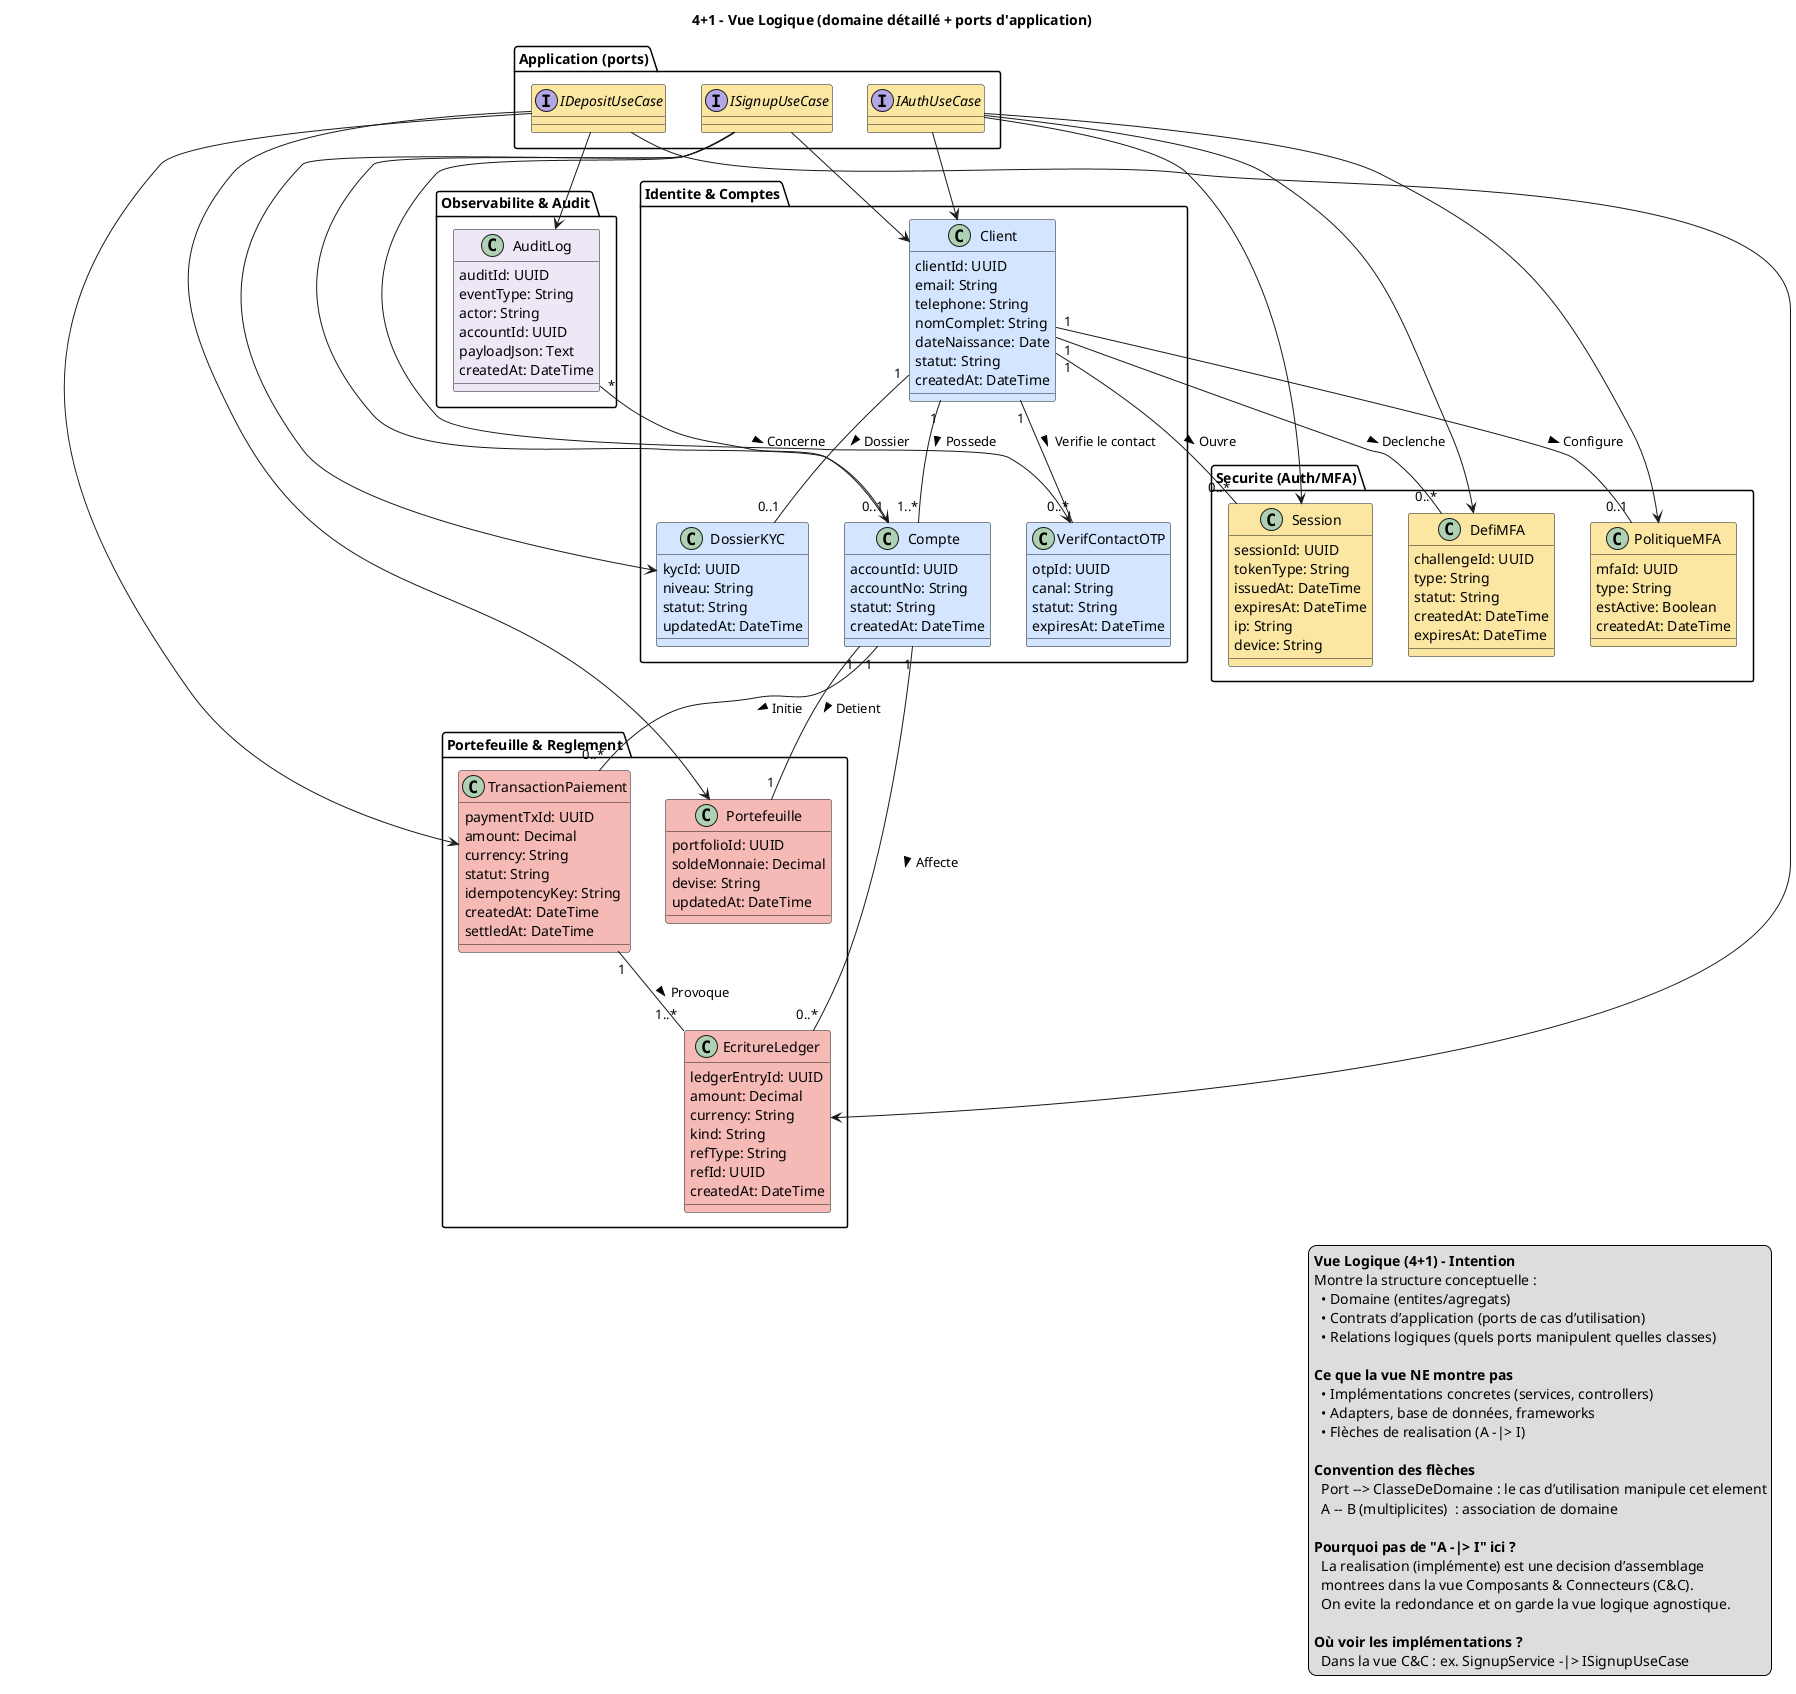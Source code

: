 @startuml
title 4+1 - Vue Logique (domaine détaillé + ports d'application)

hide stereotype
skinparam class {
  BackgroundColor<<APP>> #FBE6A2
  BackgroundColor<<ID>>  #D3E5FF
  BackgroundColor<<SEC>> #FBE6A2
  BackgroundColor<<PFR>> #F5BAB5
  BackgroundColor<<OBS>> #EDE7F6
}

' =======================
' Application (ports = contrats d'UC)
' =======================
package "Application (ports)" {
  interface ISignupUseCase <<APP>>
  interface IAuthUseCase <<APP>>
  interface IDepositUseCase <<APP>>
}

' =======================
' Identite & Comptes
' =======================
package "Identite & Comptes" {
  class Client <<ID>> {
    clientId: UUID
    email: String
    telephone: String
    nomComplet: String
    dateNaissance: Date
    statut: String
    createdAt: DateTime
  }

  class Compte <<ID>> {
    accountId: UUID
    accountNo: String
    statut: String
    createdAt: DateTime
  }

  class "DossierKYC" as DossierKYC <<ID>> {
    kycId: UUID
    niveau: String
    statut: String
    updatedAt: DateTime
  }

 class "VerifContactOTP" as VerifContactOTP <<ID>> {
    otpId: UUID
    canal: String
    statut: String
    expiresAt: DateTime
  }
}

' =======================
' Securite (Auth/MFA)
' =======================
package "Securite (Auth/MFA)" {
  class Session <<SEC>> {
    sessionId: UUID
    tokenType: String
    issuedAt: DateTime
    expiresAt: DateTime
    ip: String
    device: String
  }

  class "PolitiqueMFA" as MFAPolicy <<SEC>> {
    mfaId: UUID
    type: String
    estActive: Boolean
    createdAt: DateTime
  }

  class "DefiMFA" as MFAChallenge <<SEC>> {
    challengeId: UUID
    type: String
    statut: String
    createdAt: DateTime
    expiresAt: DateTime
  }
}

' =======================
' Portefeuille & Reglement
' =======================
package "Portefeuille & Reglement" {
  class Portefeuille <<PFR>> {
    portfolioId: UUID
    soldeMonnaie: Decimal
    devise: String
    updatedAt: DateTime
  }

  class "TransactionPaiement" as PayTx <<PFR>> {
    paymentTxId: UUID
    amount: Decimal
    currency: String
    statut: String
    idempotencyKey: String
    createdAt: DateTime
    settledAt: DateTime
  }

  class "EcritureLedger" as Ledger <<PFR>> {
    ledgerEntryId: UUID
    amount: Decimal
    currency: String
    kind: String
    refType: String
    refId: UUID
    createdAt: DateTime
  }
}

' =======================
' Observabilite & Audit
' =======================
package "Observabilite & Audit" {
  class AuditLog <<OBS>> {
    auditId: UUID
    eventType: String
    actor: String
    accountId: UUID
    payloadJson: Text
    createdAt: DateTime
  }
}

' =======================
' Dependances logiques (ports -> domaine)
' =======================
ISignupUseCase --> Client
ISignupUseCase --> Compte
ISignupUseCase --> DossierKYC
ISignupUseCase --> VerifContactOTP

IAuthUseCase --> Client
IAuthUseCase --> MFAPolicy
IAuthUseCase --> MFAChallenge
IAuthUseCase --> Session

IDepositUseCase --> PayTx
IDepositUseCase --> Portefeuille
IDepositUseCase --> Ledger
IDepositUseCase --> AuditLog

' =======================
' Associations de domaine
' =======================
Client "1" -- "1..*" Compte : Possede >
Client "1" -- "0..1" DossierKYC : Dossier >
Client "1" -- "0..*" VerifContactOTP : Verifie le contact >
Client "1" -- "0..*" Session : Ouvre >
Client "1" -- "0..1" MFAPolicy : Configure >
Client "1" -- "0..*" MFAChallenge : Declenche >

Compte "1" -- "1" Portefeuille : Detient >
Compte "1" -- "0..*" PayTx : Initie >
Compte "1" -- "0..*" Ledger : Affecte >

PayTx "1" -- "1..*" Ledger : Provoque >
AuditLog "*" -- "0..1" Compte : Concerne >

legend right
  **Vue Logique (4+1) – Intention**
  Montre la structure conceptuelle : 
    • Domaine (entites/agregats)
    • Contrats d’application (ports de cas d’utilisation)
    • Relations logiques (quels ports manipulent quelles classes)

  **Ce que la vue NE montre pas**
    • Implémentations concretes (services, controllers)
    • Adapters, base de données, frameworks
    • Flèches de realisation (A -|> I)

  **Convention des flèches**
    Port --> ClasseDeDomaine : le cas d’utilisation manipule cet element
    A -- B (multiplicites)  : association de domaine

  **Pourquoi pas de "A -|> I" ici ?**
    La realisation (implémente) est une decision d’assemblage 
    montrees dans la vue Composants & Connecteurs (C&C).
    On evite la redondance et on garde la vue logique agnostique.

  **Où voir les implémentations ?**
    Dans la vue C&C : ex. SignupService -|> ISignupUseCase
end legend


@enduml
